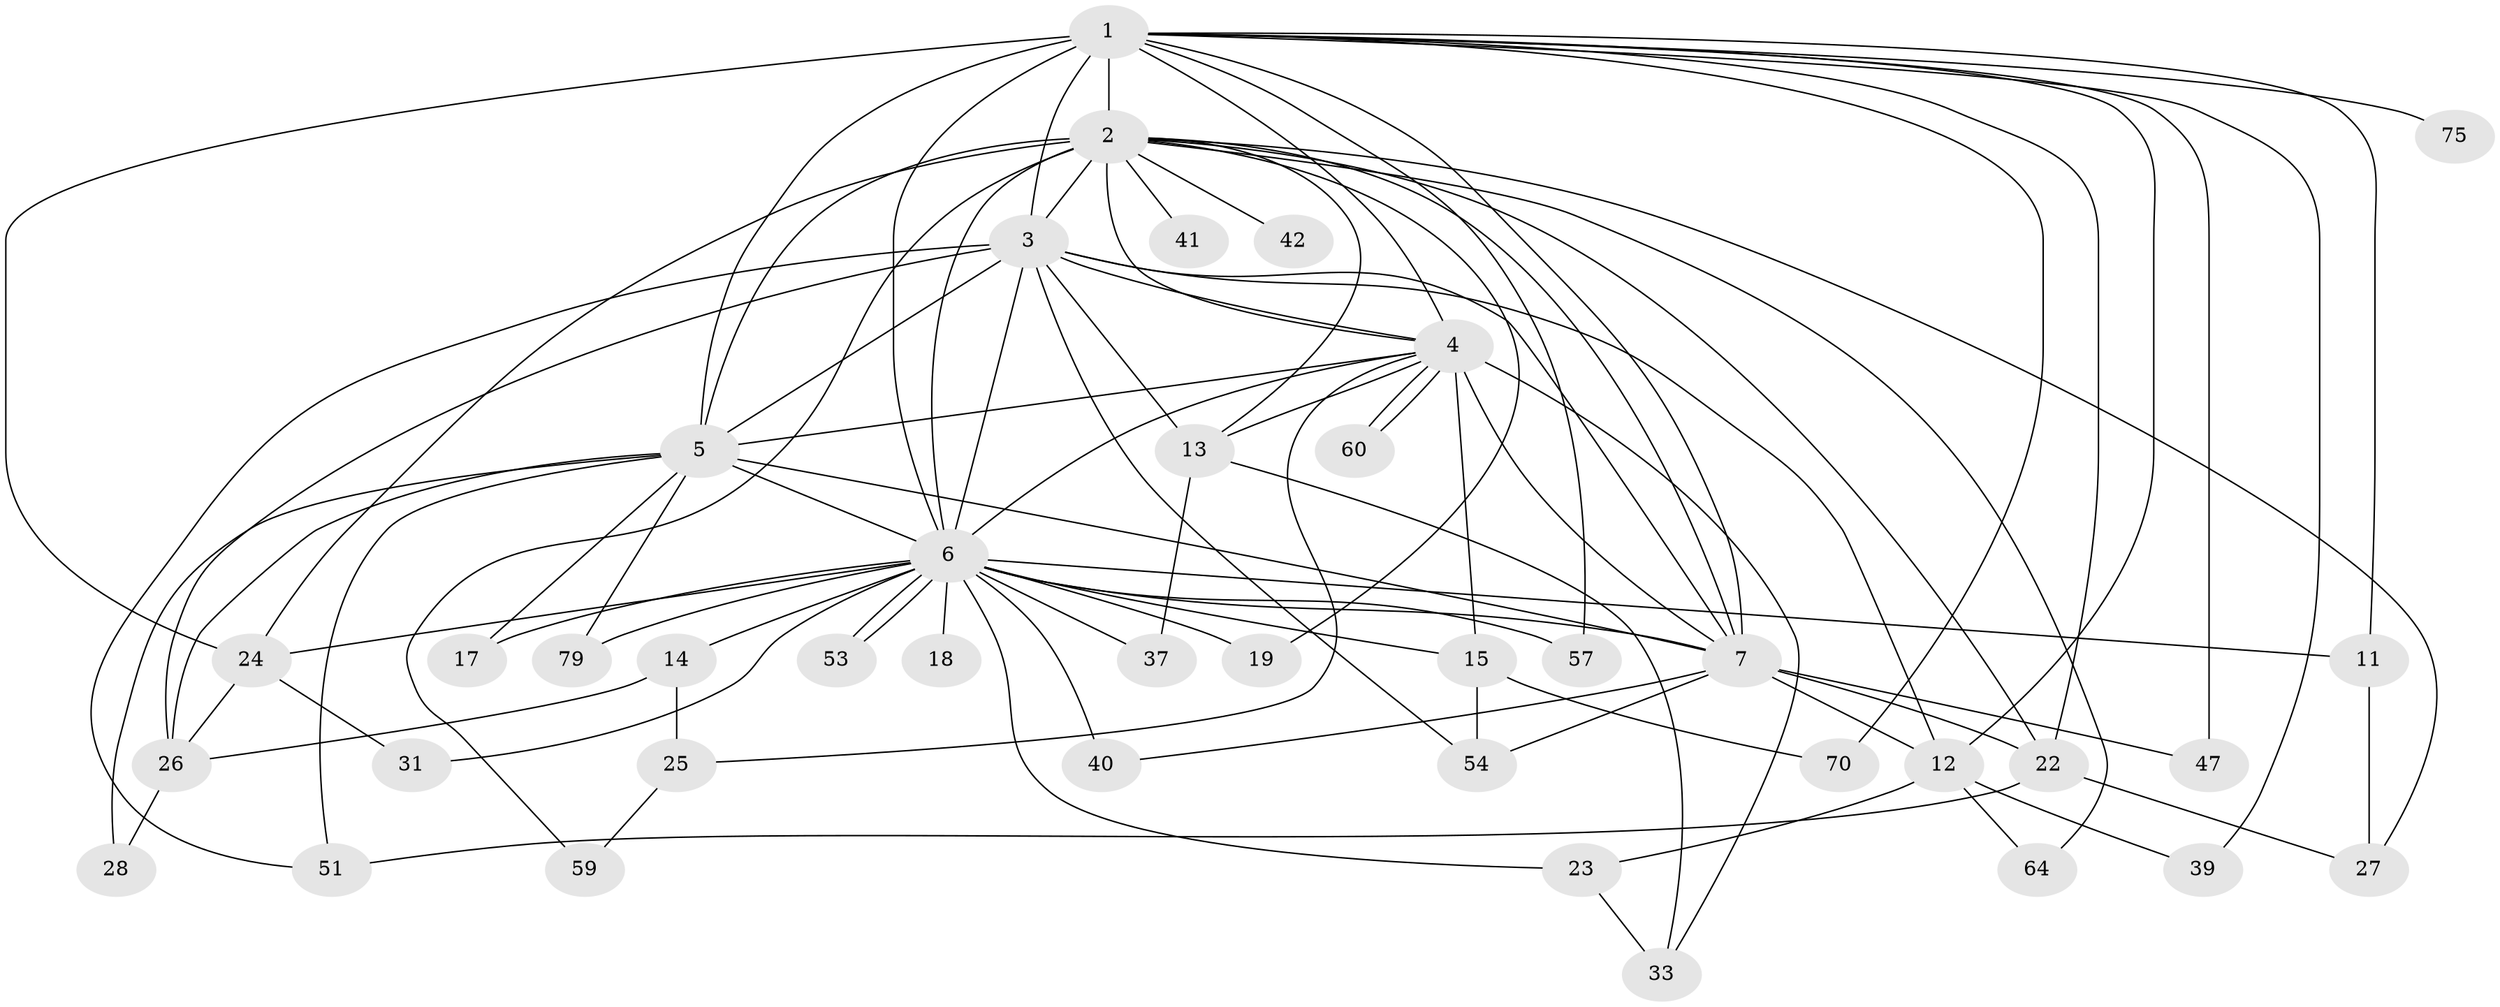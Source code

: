 // original degree distribution, {20: 0.0375, 16: 0.05, 17: 0.0125, 22: 0.0125, 15: 0.0125, 3: 0.2375, 6: 0.025, 4: 0.0375, 5: 0.05, 2: 0.5125, 9: 0.0125}
// Generated by graph-tools (version 1.1) at 2025/13/03/09/25 04:13:58]
// undirected, 40 vertices, 92 edges
graph export_dot {
graph [start="1"]
  node [color=gray90,style=filled];
  1 [super="+10+55+58"];
  2 [super="+32+36+8"];
  3 [super="+66+78+73+71+35+45"];
  4;
  5 [super="+63"];
  6 [super="+9"];
  7;
  11;
  12 [super="+43"];
  13 [super="+21+16"];
  14;
  15;
  17;
  18;
  19;
  22 [super="+48"];
  23 [super="+34"];
  24 [super="+49+65+74+77+30+50"];
  25;
  26;
  27;
  28;
  31;
  33;
  37;
  39 [super="+67"];
  40 [super="+52"];
  41;
  42;
  47 [super="+56"];
  51;
  53;
  54;
  57;
  59;
  60;
  64;
  70;
  75;
  79;
  1 -- 2 [weight=5];
  1 -- 3 [weight=2];
  1 -- 4 [weight=2];
  1 -- 5 [weight=3];
  1 -- 6 [weight=4];
  1 -- 7 [weight=2];
  1 -- 22;
  1 -- 47 [weight=2];
  1 -- 57;
  1 -- 70;
  1 -- 75 [weight=2];
  1 -- 39;
  1 -- 11;
  1 -- 12 [weight=2];
  1 -- 24 [weight=4];
  2 -- 3 [weight=4];
  2 -- 4 [weight=3];
  2 -- 5 [weight=2];
  2 -- 6 [weight=6];
  2 -- 7 [weight=2];
  2 -- 19;
  2 -- 42 [weight=2];
  2 -- 41 [weight=2];
  2 -- 22;
  2 -- 13 [weight=4];
  2 -- 24;
  2 -- 64;
  2 -- 27;
  2 -- 59;
  3 -- 4 [weight=2];
  3 -- 5;
  3 -- 6 [weight=5];
  3 -- 7;
  3 -- 13 [weight=2];
  3 -- 12;
  3 -- 54;
  3 -- 51;
  3 -- 26;
  4 -- 5;
  4 -- 6 [weight=2];
  4 -- 7;
  4 -- 15;
  4 -- 25;
  4 -- 33;
  4 -- 60;
  4 -- 60;
  4 -- 13;
  5 -- 6 [weight=2];
  5 -- 7 [weight=2];
  5 -- 17;
  5 -- 26;
  5 -- 28;
  5 -- 51;
  5 -- 79;
  6 -- 7 [weight=2];
  6 -- 11;
  6 -- 14 [weight=2];
  6 -- 17;
  6 -- 23;
  6 -- 31;
  6 -- 40 [weight=2];
  6 -- 53;
  6 -- 53;
  6 -- 37;
  6 -- 15;
  6 -- 79;
  6 -- 18;
  6 -- 19;
  6 -- 24 [weight=2];
  6 -- 57;
  7 -- 12;
  7 -- 22;
  7 -- 40;
  7 -- 47;
  7 -- 54;
  11 -- 27;
  12 -- 23;
  12 -- 64;
  12 -- 39;
  13 -- 37;
  13 -- 33;
  14 -- 25;
  14 -- 26;
  15 -- 54;
  15 -- 70;
  22 -- 51;
  22 -- 27;
  23 -- 33;
  24 -- 26;
  24 -- 31;
  25 -- 59;
  26 -- 28;
}
